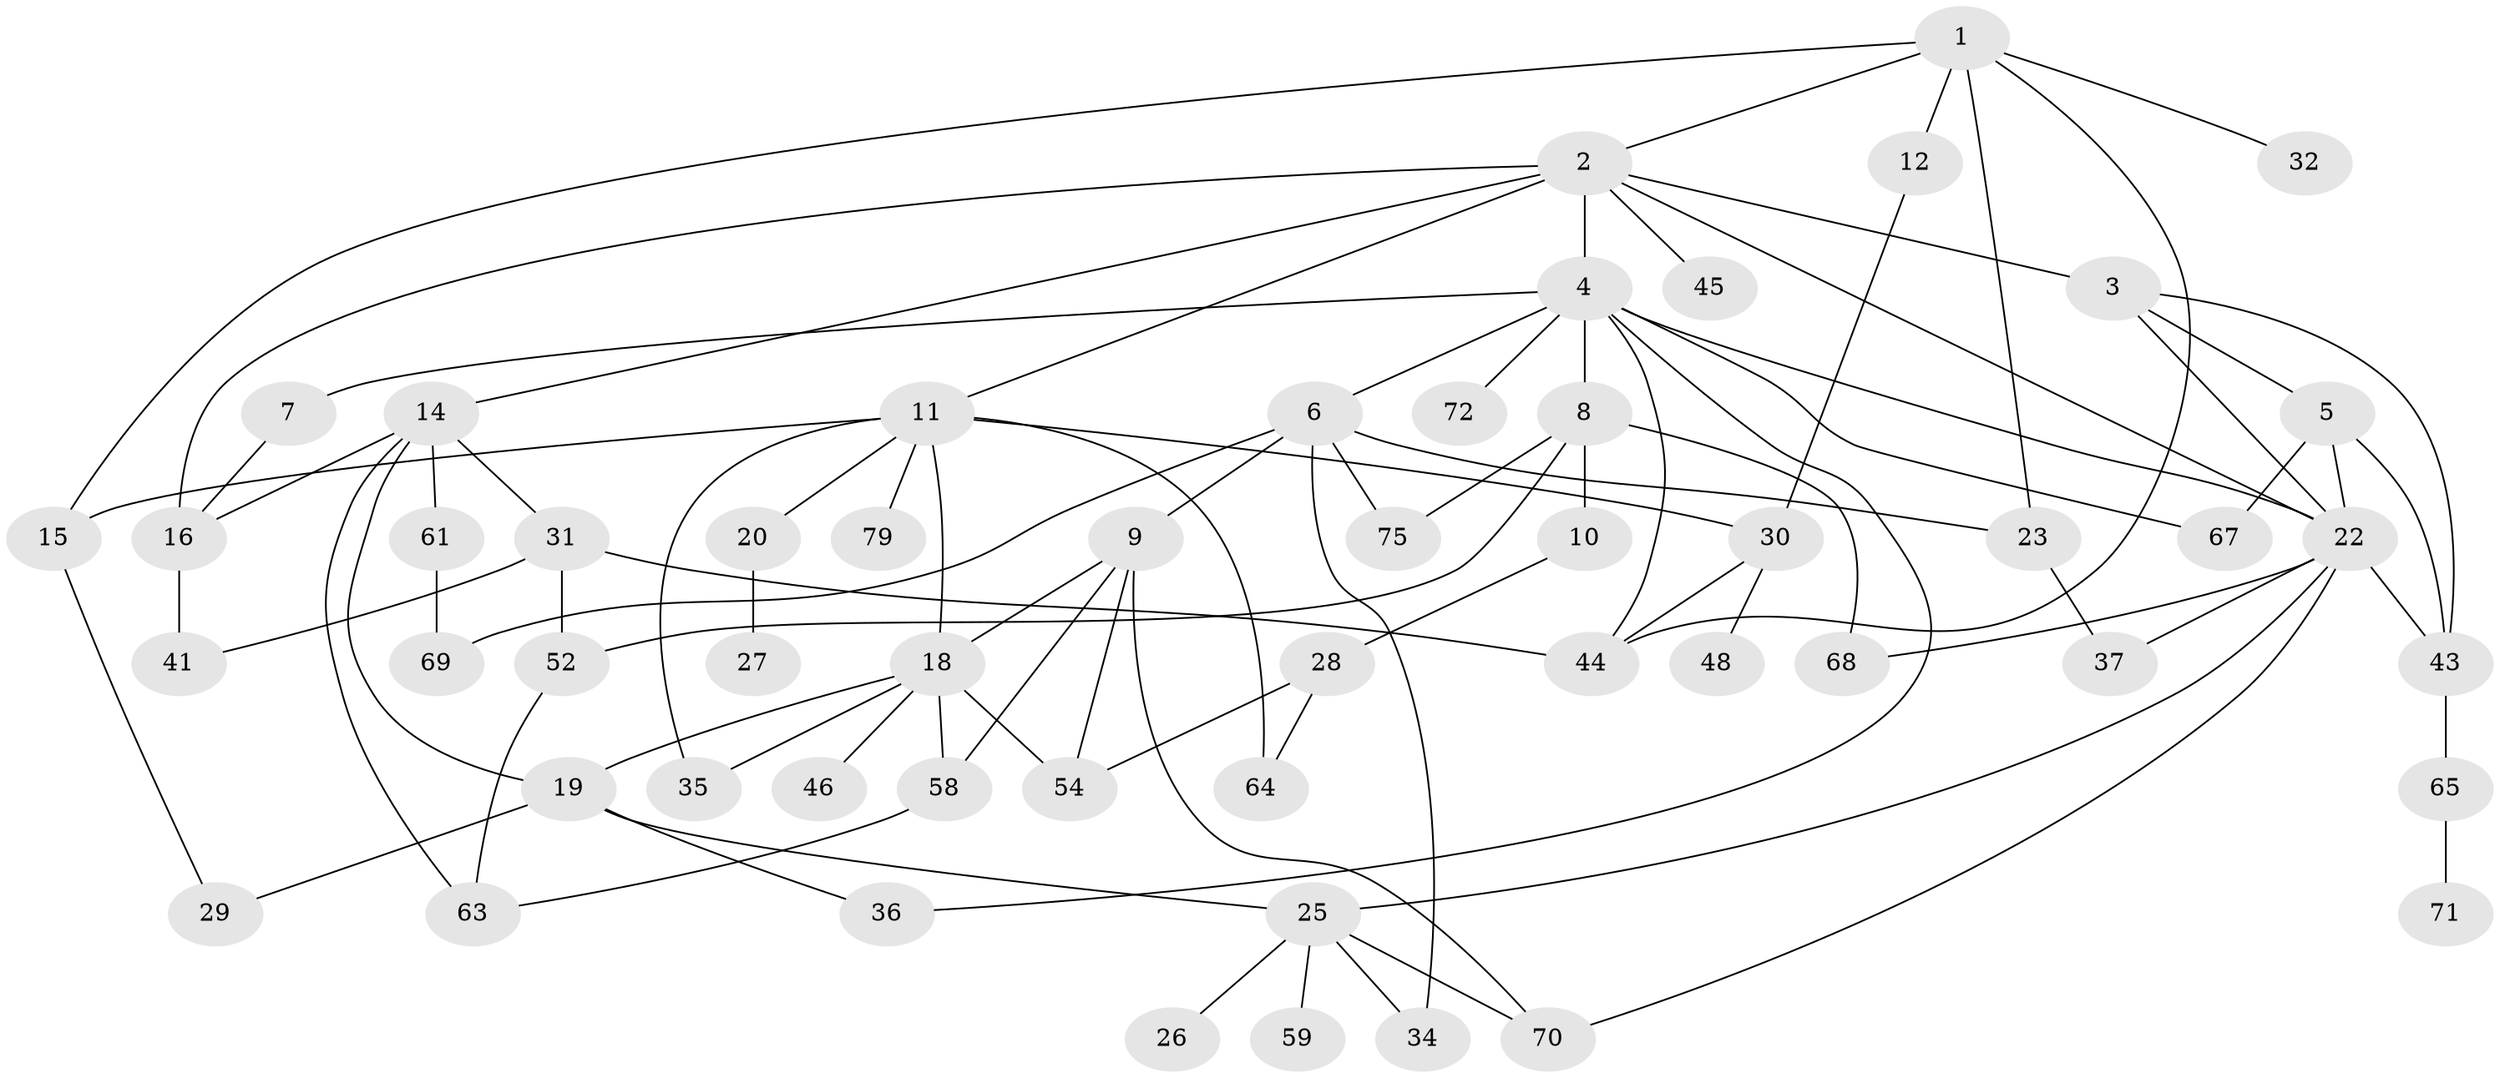 // original degree distribution, {5: 0.075, 9: 0.0125, 4: 0.1125, 8: 0.0125, 6: 0.0125, 2: 0.3625, 3: 0.2125, 7: 0.0375, 1: 0.1625}
// Generated by graph-tools (version 1.1) at 2025/10/02/27/25 16:10:55]
// undirected, 54 vertices, 88 edges
graph export_dot {
graph [start="1"]
  node [color=gray90,style=filled];
  1 [super="+21"];
  2 [super="+42"];
  3;
  4 [super="+13"];
  5 [super="+24"];
  6 [super="+53"];
  7;
  8 [super="+74"];
  9 [super="+47"];
  10;
  11 [super="+55"];
  12 [super="+73"];
  14 [super="+50"];
  15 [super="+17"];
  16 [super="+60"];
  18 [super="+51"];
  19 [super="+39"];
  20;
  22 [super="+66"];
  23;
  25 [super="+40"];
  26 [super="+38"];
  27 [super="+80"];
  28 [super="+33"];
  29;
  30;
  31;
  32;
  34 [super="+57"];
  35;
  36;
  37 [super="+62"];
  41;
  43 [super="+56"];
  44 [super="+49"];
  45;
  46;
  48;
  52 [super="+76"];
  54 [super="+77"];
  58;
  59;
  61;
  63;
  64;
  65;
  67;
  68;
  69;
  70 [super="+78"];
  71;
  72;
  75;
  79;
  1 -- 2;
  1 -- 12;
  1 -- 32;
  1 -- 23;
  1 -- 15;
  1 -- 44;
  2 -- 3;
  2 -- 4 [weight=2];
  2 -- 11;
  2 -- 14;
  2 -- 16;
  2 -- 45;
  2 -- 22;
  3 -- 5;
  3 -- 22;
  3 -- 43;
  4 -- 6;
  4 -- 7;
  4 -- 8;
  4 -- 67;
  4 -- 72 [weight=2];
  4 -- 36;
  4 -- 22;
  4 -- 44;
  5 -- 67;
  5 -- 43;
  5 -- 22;
  6 -- 9;
  6 -- 23;
  6 -- 34;
  6 -- 75;
  6 -- 69;
  7 -- 16;
  8 -- 10;
  8 -- 68;
  8 -- 75;
  8 -- 52;
  9 -- 70;
  9 -- 18;
  9 -- 58;
  9 -- 54;
  10 -- 28;
  11 -- 15;
  11 -- 18;
  11 -- 20;
  11 -- 30;
  11 -- 79;
  11 -- 64;
  11 -- 35;
  12 -- 30;
  14 -- 31;
  14 -- 61;
  14 -- 16;
  14 -- 63;
  14 -- 19;
  15 -- 29;
  16 -- 41;
  18 -- 19;
  18 -- 35;
  18 -- 46;
  18 -- 54;
  18 -- 58;
  19 -- 36;
  19 -- 29;
  19 -- 25;
  20 -- 27;
  22 -- 25;
  22 -- 43;
  22 -- 37;
  22 -- 70;
  22 -- 68;
  23 -- 37;
  25 -- 26;
  25 -- 59;
  25 -- 34;
  25 -- 70;
  28 -- 64;
  28 -- 54;
  30 -- 48;
  30 -- 44;
  31 -- 41;
  31 -- 52;
  31 -- 44;
  43 -- 65;
  52 -- 63;
  58 -- 63;
  61 -- 69;
  65 -- 71;
}

